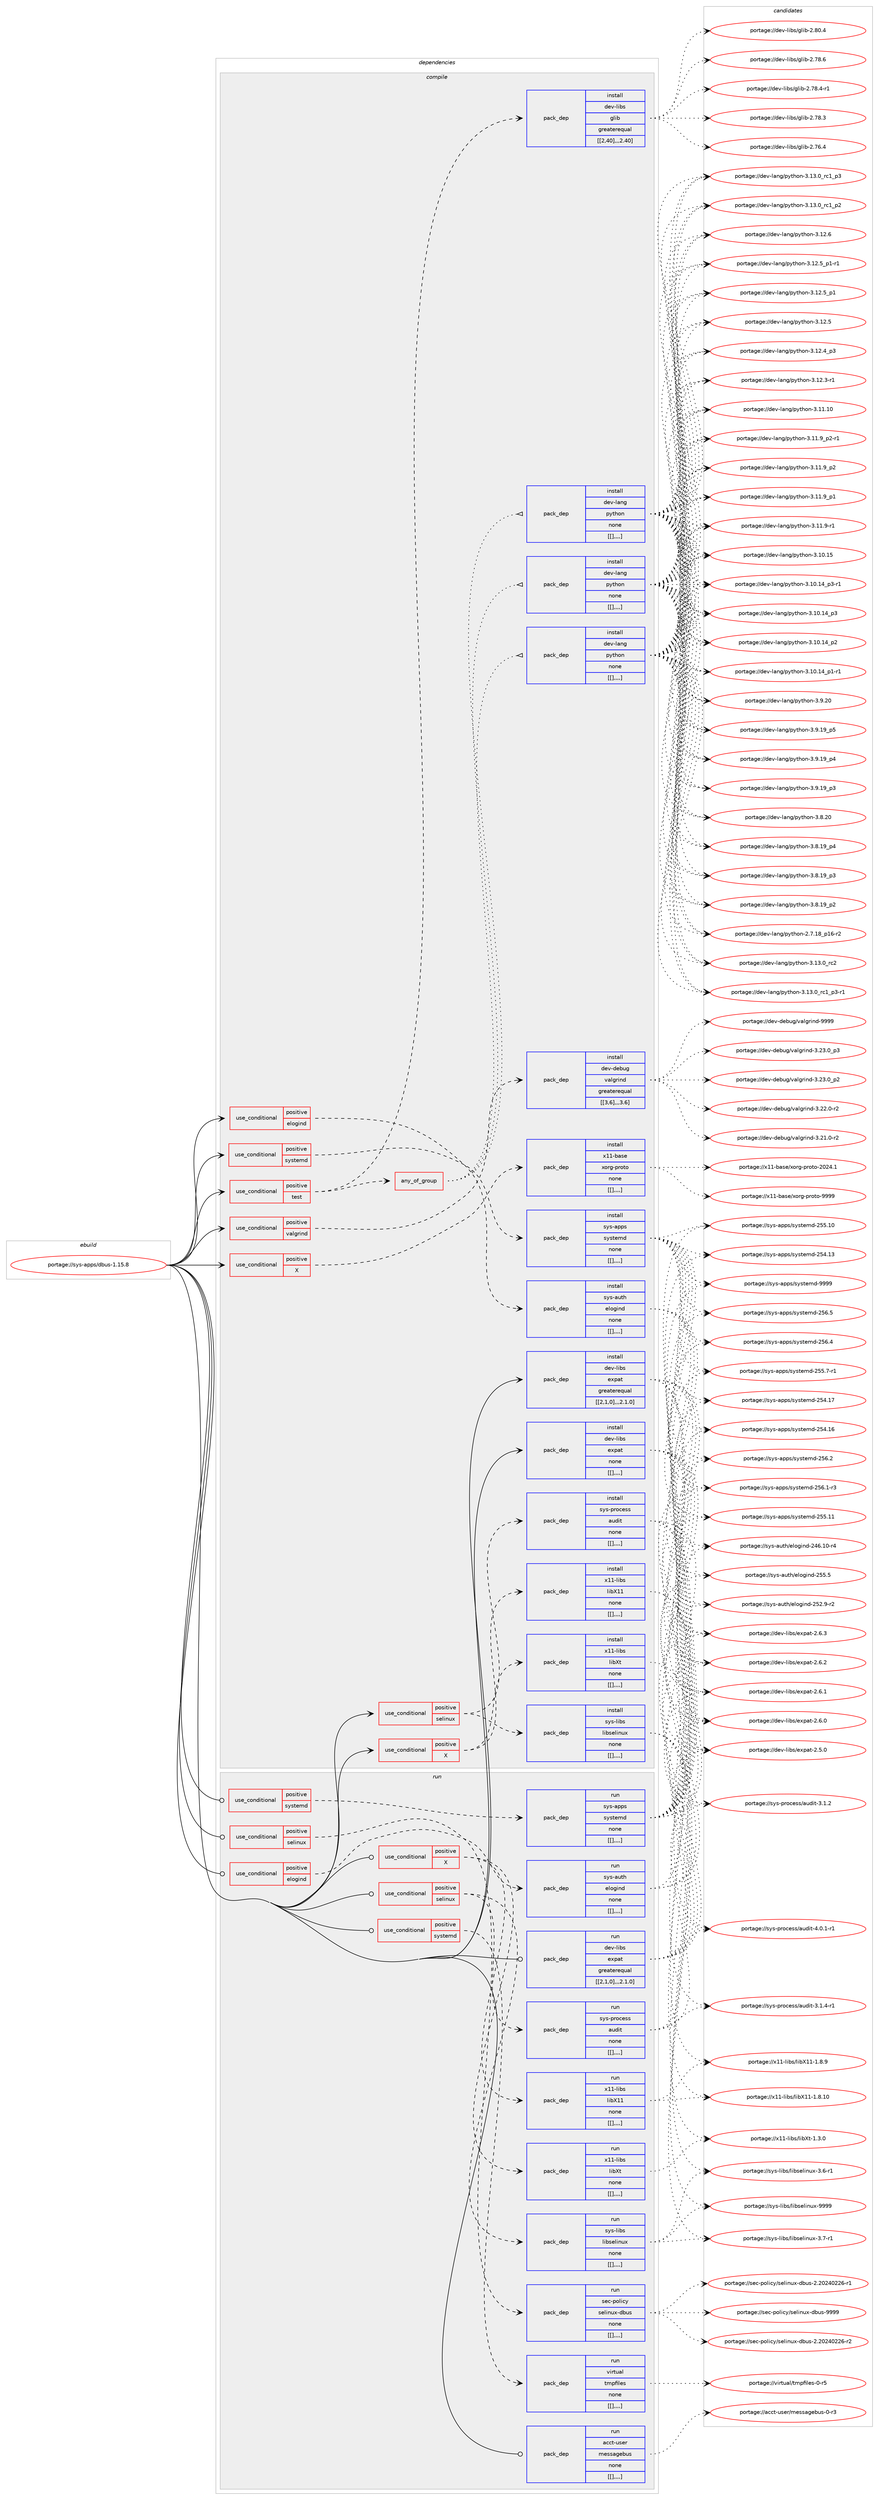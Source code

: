 digraph prolog {

# *************
# Graph options
# *************

newrank=true;
concentrate=true;
compound=true;
graph [rankdir=LR,fontname=Helvetica,fontsize=10,ranksep=1.5];#, ranksep=2.5, nodesep=0.2];
edge  [arrowhead=vee];
node  [fontname=Helvetica,fontsize=10];

# **********
# The ebuild
# **********

subgraph cluster_leftcol {
color=gray;
label=<<i>ebuild</i>>;
id [label="portage://sys-apps/dbus-1.15.8", color=red, width=4, href="../sys-apps/dbus-1.15.8.svg"];
}

# ****************
# The dependencies
# ****************

subgraph cluster_midcol {
color=gray;
label=<<i>dependencies</i>>;
subgraph cluster_compile {
fillcolor="#eeeeee";
style=filled;
label=<<i>compile</i>>;
subgraph cond114506 {
dependency434982 [label=<<TABLE BORDER="0" CELLBORDER="1" CELLSPACING="0" CELLPADDING="4"><TR><TD ROWSPAN="3" CELLPADDING="10">use_conditional</TD></TR><TR><TD>positive</TD></TR><TR><TD>X</TD></TR></TABLE>>, shape=none, color=red];
subgraph pack317429 {
dependency434983 [label=<<TABLE BORDER="0" CELLBORDER="1" CELLSPACING="0" CELLPADDING="4" WIDTH="220"><TR><TD ROWSPAN="6" CELLPADDING="30">pack_dep</TD></TR><TR><TD WIDTH="110">install</TD></TR><TR><TD>x11-base</TD></TR><TR><TD>xorg-proto</TD></TR><TR><TD>none</TD></TR><TR><TD>[[],,,,]</TD></TR></TABLE>>, shape=none, color=blue];
}
dependency434982:e -> dependency434983:w [weight=20,style="dashed",arrowhead="vee"];
}
id:e -> dependency434982:w [weight=20,style="solid",arrowhead="vee"];
subgraph cond114507 {
dependency434984 [label=<<TABLE BORDER="0" CELLBORDER="1" CELLSPACING="0" CELLPADDING="4"><TR><TD ROWSPAN="3" CELLPADDING="10">use_conditional</TD></TR><TR><TD>positive</TD></TR><TR><TD>X</TD></TR></TABLE>>, shape=none, color=red];
subgraph pack317430 {
dependency434985 [label=<<TABLE BORDER="0" CELLBORDER="1" CELLSPACING="0" CELLPADDING="4" WIDTH="220"><TR><TD ROWSPAN="6" CELLPADDING="30">pack_dep</TD></TR><TR><TD WIDTH="110">install</TD></TR><TR><TD>x11-libs</TD></TR><TR><TD>libX11</TD></TR><TR><TD>none</TD></TR><TR><TD>[[],,,,]</TD></TR></TABLE>>, shape=none, color=blue];
}
dependency434984:e -> dependency434985:w [weight=20,style="dashed",arrowhead="vee"];
subgraph pack317431 {
dependency434986 [label=<<TABLE BORDER="0" CELLBORDER="1" CELLSPACING="0" CELLPADDING="4" WIDTH="220"><TR><TD ROWSPAN="6" CELLPADDING="30">pack_dep</TD></TR><TR><TD WIDTH="110">install</TD></TR><TR><TD>x11-libs</TD></TR><TR><TD>libXt</TD></TR><TR><TD>none</TD></TR><TR><TD>[[],,,,]</TD></TR></TABLE>>, shape=none, color=blue];
}
dependency434984:e -> dependency434986:w [weight=20,style="dashed",arrowhead="vee"];
}
id:e -> dependency434984:w [weight=20,style="solid",arrowhead="vee"];
subgraph cond114508 {
dependency434987 [label=<<TABLE BORDER="0" CELLBORDER="1" CELLSPACING="0" CELLPADDING="4"><TR><TD ROWSPAN="3" CELLPADDING="10">use_conditional</TD></TR><TR><TD>positive</TD></TR><TR><TD>elogind</TD></TR></TABLE>>, shape=none, color=red];
subgraph pack317432 {
dependency434988 [label=<<TABLE BORDER="0" CELLBORDER="1" CELLSPACING="0" CELLPADDING="4" WIDTH="220"><TR><TD ROWSPAN="6" CELLPADDING="30">pack_dep</TD></TR><TR><TD WIDTH="110">install</TD></TR><TR><TD>sys-auth</TD></TR><TR><TD>elogind</TD></TR><TR><TD>none</TD></TR><TR><TD>[[],,,,]</TD></TR></TABLE>>, shape=none, color=blue];
}
dependency434987:e -> dependency434988:w [weight=20,style="dashed",arrowhead="vee"];
}
id:e -> dependency434987:w [weight=20,style="solid",arrowhead="vee"];
subgraph cond114509 {
dependency434989 [label=<<TABLE BORDER="0" CELLBORDER="1" CELLSPACING="0" CELLPADDING="4"><TR><TD ROWSPAN="3" CELLPADDING="10">use_conditional</TD></TR><TR><TD>positive</TD></TR><TR><TD>selinux</TD></TR></TABLE>>, shape=none, color=red];
subgraph pack317433 {
dependency434990 [label=<<TABLE BORDER="0" CELLBORDER="1" CELLSPACING="0" CELLPADDING="4" WIDTH="220"><TR><TD ROWSPAN="6" CELLPADDING="30">pack_dep</TD></TR><TR><TD WIDTH="110">install</TD></TR><TR><TD>sys-process</TD></TR><TR><TD>audit</TD></TR><TR><TD>none</TD></TR><TR><TD>[[],,,,]</TD></TR></TABLE>>, shape=none, color=blue];
}
dependency434989:e -> dependency434990:w [weight=20,style="dashed",arrowhead="vee"];
subgraph pack317434 {
dependency434991 [label=<<TABLE BORDER="0" CELLBORDER="1" CELLSPACING="0" CELLPADDING="4" WIDTH="220"><TR><TD ROWSPAN="6" CELLPADDING="30">pack_dep</TD></TR><TR><TD WIDTH="110">install</TD></TR><TR><TD>sys-libs</TD></TR><TR><TD>libselinux</TD></TR><TR><TD>none</TD></TR><TR><TD>[[],,,,]</TD></TR></TABLE>>, shape=none, color=blue];
}
dependency434989:e -> dependency434991:w [weight=20,style="dashed",arrowhead="vee"];
}
id:e -> dependency434989:w [weight=20,style="solid",arrowhead="vee"];
subgraph cond114510 {
dependency434992 [label=<<TABLE BORDER="0" CELLBORDER="1" CELLSPACING="0" CELLPADDING="4"><TR><TD ROWSPAN="3" CELLPADDING="10">use_conditional</TD></TR><TR><TD>positive</TD></TR><TR><TD>systemd</TD></TR></TABLE>>, shape=none, color=red];
subgraph pack317435 {
dependency434993 [label=<<TABLE BORDER="0" CELLBORDER="1" CELLSPACING="0" CELLPADDING="4" WIDTH="220"><TR><TD ROWSPAN="6" CELLPADDING="30">pack_dep</TD></TR><TR><TD WIDTH="110">install</TD></TR><TR><TD>sys-apps</TD></TR><TR><TD>systemd</TD></TR><TR><TD>none</TD></TR><TR><TD>[[],,,,]</TD></TR></TABLE>>, shape=none, color=blue];
}
dependency434992:e -> dependency434993:w [weight=20,style="dashed",arrowhead="vee"];
}
id:e -> dependency434992:w [weight=20,style="solid",arrowhead="vee"];
subgraph cond114511 {
dependency434994 [label=<<TABLE BORDER="0" CELLBORDER="1" CELLSPACING="0" CELLPADDING="4"><TR><TD ROWSPAN="3" CELLPADDING="10">use_conditional</TD></TR><TR><TD>positive</TD></TR><TR><TD>test</TD></TR></TABLE>>, shape=none, color=red];
subgraph any2848 {
dependency434995 [label=<<TABLE BORDER="0" CELLBORDER="1" CELLSPACING="0" CELLPADDING="4"><TR><TD CELLPADDING="10">any_of_group</TD></TR></TABLE>>, shape=none, color=red];subgraph pack317436 {
dependency434996 [label=<<TABLE BORDER="0" CELLBORDER="1" CELLSPACING="0" CELLPADDING="4" WIDTH="220"><TR><TD ROWSPAN="6" CELLPADDING="30">pack_dep</TD></TR><TR><TD WIDTH="110">install</TD></TR><TR><TD>dev-lang</TD></TR><TR><TD>python</TD></TR><TR><TD>none</TD></TR><TR><TD>[[],,,,]</TD></TR></TABLE>>, shape=none, color=blue];
}
dependency434995:e -> dependency434996:w [weight=20,style="dotted",arrowhead="oinv"];
subgraph pack317437 {
dependency434997 [label=<<TABLE BORDER="0" CELLBORDER="1" CELLSPACING="0" CELLPADDING="4" WIDTH="220"><TR><TD ROWSPAN="6" CELLPADDING="30">pack_dep</TD></TR><TR><TD WIDTH="110">install</TD></TR><TR><TD>dev-lang</TD></TR><TR><TD>python</TD></TR><TR><TD>none</TD></TR><TR><TD>[[],,,,]</TD></TR></TABLE>>, shape=none, color=blue];
}
dependency434995:e -> dependency434997:w [weight=20,style="dotted",arrowhead="oinv"];
subgraph pack317438 {
dependency434998 [label=<<TABLE BORDER="0" CELLBORDER="1" CELLSPACING="0" CELLPADDING="4" WIDTH="220"><TR><TD ROWSPAN="6" CELLPADDING="30">pack_dep</TD></TR><TR><TD WIDTH="110">install</TD></TR><TR><TD>dev-lang</TD></TR><TR><TD>python</TD></TR><TR><TD>none</TD></TR><TR><TD>[[],,,,]</TD></TR></TABLE>>, shape=none, color=blue];
}
dependency434995:e -> dependency434998:w [weight=20,style="dotted",arrowhead="oinv"];
}
dependency434994:e -> dependency434995:w [weight=20,style="dashed",arrowhead="vee"];
subgraph pack317439 {
dependency434999 [label=<<TABLE BORDER="0" CELLBORDER="1" CELLSPACING="0" CELLPADDING="4" WIDTH="220"><TR><TD ROWSPAN="6" CELLPADDING="30">pack_dep</TD></TR><TR><TD WIDTH="110">install</TD></TR><TR><TD>dev-libs</TD></TR><TR><TD>glib</TD></TR><TR><TD>greaterequal</TD></TR><TR><TD>[[2,40],,,2.40]</TD></TR></TABLE>>, shape=none, color=blue];
}
dependency434994:e -> dependency434999:w [weight=20,style="dashed",arrowhead="vee"];
}
id:e -> dependency434994:w [weight=20,style="solid",arrowhead="vee"];
subgraph cond114512 {
dependency435000 [label=<<TABLE BORDER="0" CELLBORDER="1" CELLSPACING="0" CELLPADDING="4"><TR><TD ROWSPAN="3" CELLPADDING="10">use_conditional</TD></TR><TR><TD>positive</TD></TR><TR><TD>valgrind</TD></TR></TABLE>>, shape=none, color=red];
subgraph pack317440 {
dependency435001 [label=<<TABLE BORDER="0" CELLBORDER="1" CELLSPACING="0" CELLPADDING="4" WIDTH="220"><TR><TD ROWSPAN="6" CELLPADDING="30">pack_dep</TD></TR><TR><TD WIDTH="110">install</TD></TR><TR><TD>dev-debug</TD></TR><TR><TD>valgrind</TD></TR><TR><TD>greaterequal</TD></TR><TR><TD>[[3,6],,,3.6]</TD></TR></TABLE>>, shape=none, color=blue];
}
dependency435000:e -> dependency435001:w [weight=20,style="dashed",arrowhead="vee"];
}
id:e -> dependency435000:w [weight=20,style="solid",arrowhead="vee"];
subgraph pack317441 {
dependency435002 [label=<<TABLE BORDER="0" CELLBORDER="1" CELLSPACING="0" CELLPADDING="4" WIDTH="220"><TR><TD ROWSPAN="6" CELLPADDING="30">pack_dep</TD></TR><TR><TD WIDTH="110">install</TD></TR><TR><TD>dev-libs</TD></TR><TR><TD>expat</TD></TR><TR><TD>greaterequal</TD></TR><TR><TD>[[2,1,0],,,2.1.0]</TD></TR></TABLE>>, shape=none, color=blue];
}
id:e -> dependency435002:w [weight=20,style="solid",arrowhead="vee"];
subgraph pack317442 {
dependency435003 [label=<<TABLE BORDER="0" CELLBORDER="1" CELLSPACING="0" CELLPADDING="4" WIDTH="220"><TR><TD ROWSPAN="6" CELLPADDING="30">pack_dep</TD></TR><TR><TD WIDTH="110">install</TD></TR><TR><TD>dev-libs</TD></TR><TR><TD>expat</TD></TR><TR><TD>none</TD></TR><TR><TD>[[],,,,]</TD></TR></TABLE>>, shape=none, color=blue];
}
id:e -> dependency435003:w [weight=20,style="solid",arrowhead="vee"];
}
subgraph cluster_compileandrun {
fillcolor="#eeeeee";
style=filled;
label=<<i>compile and run</i>>;
}
subgraph cluster_run {
fillcolor="#eeeeee";
style=filled;
label=<<i>run</i>>;
subgraph cond114513 {
dependency435004 [label=<<TABLE BORDER="0" CELLBORDER="1" CELLSPACING="0" CELLPADDING="4"><TR><TD ROWSPAN="3" CELLPADDING="10">use_conditional</TD></TR><TR><TD>positive</TD></TR><TR><TD>X</TD></TR></TABLE>>, shape=none, color=red];
subgraph pack317443 {
dependency435005 [label=<<TABLE BORDER="0" CELLBORDER="1" CELLSPACING="0" CELLPADDING="4" WIDTH="220"><TR><TD ROWSPAN="6" CELLPADDING="30">pack_dep</TD></TR><TR><TD WIDTH="110">run</TD></TR><TR><TD>x11-libs</TD></TR><TR><TD>libX11</TD></TR><TR><TD>none</TD></TR><TR><TD>[[],,,,]</TD></TR></TABLE>>, shape=none, color=blue];
}
dependency435004:e -> dependency435005:w [weight=20,style="dashed",arrowhead="vee"];
subgraph pack317444 {
dependency435006 [label=<<TABLE BORDER="0" CELLBORDER="1" CELLSPACING="0" CELLPADDING="4" WIDTH="220"><TR><TD ROWSPAN="6" CELLPADDING="30">pack_dep</TD></TR><TR><TD WIDTH="110">run</TD></TR><TR><TD>x11-libs</TD></TR><TR><TD>libXt</TD></TR><TR><TD>none</TD></TR><TR><TD>[[],,,,]</TD></TR></TABLE>>, shape=none, color=blue];
}
dependency435004:e -> dependency435006:w [weight=20,style="dashed",arrowhead="vee"];
}
id:e -> dependency435004:w [weight=20,style="solid",arrowhead="odot"];
subgraph cond114514 {
dependency435007 [label=<<TABLE BORDER="0" CELLBORDER="1" CELLSPACING="0" CELLPADDING="4"><TR><TD ROWSPAN="3" CELLPADDING="10">use_conditional</TD></TR><TR><TD>positive</TD></TR><TR><TD>elogind</TD></TR></TABLE>>, shape=none, color=red];
subgraph pack317445 {
dependency435008 [label=<<TABLE BORDER="0" CELLBORDER="1" CELLSPACING="0" CELLPADDING="4" WIDTH="220"><TR><TD ROWSPAN="6" CELLPADDING="30">pack_dep</TD></TR><TR><TD WIDTH="110">run</TD></TR><TR><TD>sys-auth</TD></TR><TR><TD>elogind</TD></TR><TR><TD>none</TD></TR><TR><TD>[[],,,,]</TD></TR></TABLE>>, shape=none, color=blue];
}
dependency435007:e -> dependency435008:w [weight=20,style="dashed",arrowhead="vee"];
}
id:e -> dependency435007:w [weight=20,style="solid",arrowhead="odot"];
subgraph cond114515 {
dependency435009 [label=<<TABLE BORDER="0" CELLBORDER="1" CELLSPACING="0" CELLPADDING="4"><TR><TD ROWSPAN="3" CELLPADDING="10">use_conditional</TD></TR><TR><TD>positive</TD></TR><TR><TD>selinux</TD></TR></TABLE>>, shape=none, color=red];
subgraph pack317446 {
dependency435010 [label=<<TABLE BORDER="0" CELLBORDER="1" CELLSPACING="0" CELLPADDING="4" WIDTH="220"><TR><TD ROWSPAN="6" CELLPADDING="30">pack_dep</TD></TR><TR><TD WIDTH="110">run</TD></TR><TR><TD>sec-policy</TD></TR><TR><TD>selinux-dbus</TD></TR><TR><TD>none</TD></TR><TR><TD>[[],,,,]</TD></TR></TABLE>>, shape=none, color=blue];
}
dependency435009:e -> dependency435010:w [weight=20,style="dashed",arrowhead="vee"];
}
id:e -> dependency435009:w [weight=20,style="solid",arrowhead="odot"];
subgraph cond114516 {
dependency435011 [label=<<TABLE BORDER="0" CELLBORDER="1" CELLSPACING="0" CELLPADDING="4"><TR><TD ROWSPAN="3" CELLPADDING="10">use_conditional</TD></TR><TR><TD>positive</TD></TR><TR><TD>selinux</TD></TR></TABLE>>, shape=none, color=red];
subgraph pack317447 {
dependency435012 [label=<<TABLE BORDER="0" CELLBORDER="1" CELLSPACING="0" CELLPADDING="4" WIDTH="220"><TR><TD ROWSPAN="6" CELLPADDING="30">pack_dep</TD></TR><TR><TD WIDTH="110">run</TD></TR><TR><TD>sys-process</TD></TR><TR><TD>audit</TD></TR><TR><TD>none</TD></TR><TR><TD>[[],,,,]</TD></TR></TABLE>>, shape=none, color=blue];
}
dependency435011:e -> dependency435012:w [weight=20,style="dashed",arrowhead="vee"];
subgraph pack317448 {
dependency435013 [label=<<TABLE BORDER="0" CELLBORDER="1" CELLSPACING="0" CELLPADDING="4" WIDTH="220"><TR><TD ROWSPAN="6" CELLPADDING="30">pack_dep</TD></TR><TR><TD WIDTH="110">run</TD></TR><TR><TD>sys-libs</TD></TR><TR><TD>libselinux</TD></TR><TR><TD>none</TD></TR><TR><TD>[[],,,,]</TD></TR></TABLE>>, shape=none, color=blue];
}
dependency435011:e -> dependency435013:w [weight=20,style="dashed",arrowhead="vee"];
}
id:e -> dependency435011:w [weight=20,style="solid",arrowhead="odot"];
subgraph cond114517 {
dependency435014 [label=<<TABLE BORDER="0" CELLBORDER="1" CELLSPACING="0" CELLPADDING="4"><TR><TD ROWSPAN="3" CELLPADDING="10">use_conditional</TD></TR><TR><TD>positive</TD></TR><TR><TD>systemd</TD></TR></TABLE>>, shape=none, color=red];
subgraph pack317449 {
dependency435015 [label=<<TABLE BORDER="0" CELLBORDER="1" CELLSPACING="0" CELLPADDING="4" WIDTH="220"><TR><TD ROWSPAN="6" CELLPADDING="30">pack_dep</TD></TR><TR><TD WIDTH="110">run</TD></TR><TR><TD>sys-apps</TD></TR><TR><TD>systemd</TD></TR><TR><TD>none</TD></TR><TR><TD>[[],,,,]</TD></TR></TABLE>>, shape=none, color=blue];
}
dependency435014:e -> dependency435015:w [weight=20,style="dashed",arrowhead="vee"];
}
id:e -> dependency435014:w [weight=20,style="solid",arrowhead="odot"];
subgraph cond114518 {
dependency435016 [label=<<TABLE BORDER="0" CELLBORDER="1" CELLSPACING="0" CELLPADDING="4"><TR><TD ROWSPAN="3" CELLPADDING="10">use_conditional</TD></TR><TR><TD>positive</TD></TR><TR><TD>systemd</TD></TR></TABLE>>, shape=none, color=red];
subgraph pack317450 {
dependency435017 [label=<<TABLE BORDER="0" CELLBORDER="1" CELLSPACING="0" CELLPADDING="4" WIDTH="220"><TR><TD ROWSPAN="6" CELLPADDING="30">pack_dep</TD></TR><TR><TD WIDTH="110">run</TD></TR><TR><TD>virtual</TD></TR><TR><TD>tmpfiles</TD></TR><TR><TD>none</TD></TR><TR><TD>[[],,,,]</TD></TR></TABLE>>, shape=none, color=blue];
}
dependency435016:e -> dependency435017:w [weight=20,style="dashed",arrowhead="vee"];
}
id:e -> dependency435016:w [weight=20,style="solid",arrowhead="odot"];
subgraph pack317451 {
dependency435018 [label=<<TABLE BORDER="0" CELLBORDER="1" CELLSPACING="0" CELLPADDING="4" WIDTH="220"><TR><TD ROWSPAN="6" CELLPADDING="30">pack_dep</TD></TR><TR><TD WIDTH="110">run</TD></TR><TR><TD>acct-user</TD></TR><TR><TD>messagebus</TD></TR><TR><TD>none</TD></TR><TR><TD>[[],,,,]</TD></TR></TABLE>>, shape=none, color=blue];
}
id:e -> dependency435018:w [weight=20,style="solid",arrowhead="odot"];
subgraph pack317452 {
dependency435019 [label=<<TABLE BORDER="0" CELLBORDER="1" CELLSPACING="0" CELLPADDING="4" WIDTH="220"><TR><TD ROWSPAN="6" CELLPADDING="30">pack_dep</TD></TR><TR><TD WIDTH="110">run</TD></TR><TR><TD>dev-libs</TD></TR><TR><TD>expat</TD></TR><TR><TD>greaterequal</TD></TR><TR><TD>[[2,1,0],,,2.1.0]</TD></TR></TABLE>>, shape=none, color=blue];
}
id:e -> dependency435019:w [weight=20,style="solid",arrowhead="odot"];
}
}

# **************
# The candidates
# **************

subgraph cluster_choices {
rank=same;
color=gray;
label=<<i>candidates</i>>;

subgraph choice317429 {
color=black;
nodesep=1;
choice120494945989711510147120111114103451121141111161114557575757 [label="portage://x11-base/xorg-proto-9999", color=red, width=4,href="../x11-base/xorg-proto-9999.svg"];
choice1204949459897115101471201111141034511211411111611145504850524649 [label="portage://x11-base/xorg-proto-2024.1", color=red, width=4,href="../x11-base/xorg-proto-2024.1.svg"];
dependency434983:e -> choice120494945989711510147120111114103451121141111161114557575757:w [style=dotted,weight="100"];
dependency434983:e -> choice1204949459897115101471201111141034511211411111611145504850524649:w [style=dotted,weight="100"];
}
subgraph choice317430 {
color=black;
nodesep=1;
choice12049494510810598115471081059888494945494656464948 [label="portage://x11-libs/libX11-1.8.10", color=red, width=4,href="../x11-libs/libX11-1.8.10.svg"];
choice120494945108105981154710810598884949454946564657 [label="portage://x11-libs/libX11-1.8.9", color=red, width=4,href="../x11-libs/libX11-1.8.9.svg"];
dependency434985:e -> choice12049494510810598115471081059888494945494656464948:w [style=dotted,weight="100"];
dependency434985:e -> choice120494945108105981154710810598884949454946564657:w [style=dotted,weight="100"];
}
subgraph choice317431 {
color=black;
nodesep=1;
choice12049494510810598115471081059888116454946514648 [label="portage://x11-libs/libXt-1.3.0", color=red, width=4,href="../x11-libs/libXt-1.3.0.svg"];
dependency434986:e -> choice12049494510810598115471081059888116454946514648:w [style=dotted,weight="100"];
}
subgraph choice317432 {
color=black;
nodesep=1;
choice115121115459711711610447101108111103105110100455053534653 [label="portage://sys-auth/elogind-255.5", color=red, width=4,href="../sys-auth/elogind-255.5.svg"];
choice1151211154597117116104471011081111031051101004550535046574511450 [label="portage://sys-auth/elogind-252.9-r2", color=red, width=4,href="../sys-auth/elogind-252.9-r2.svg"];
choice115121115459711711610447101108111103105110100455052544649484511452 [label="portage://sys-auth/elogind-246.10-r4", color=red, width=4,href="../sys-auth/elogind-246.10-r4.svg"];
dependency434988:e -> choice115121115459711711610447101108111103105110100455053534653:w [style=dotted,weight="100"];
dependency434988:e -> choice1151211154597117116104471011081111031051101004550535046574511450:w [style=dotted,weight="100"];
dependency434988:e -> choice115121115459711711610447101108111103105110100455052544649484511452:w [style=dotted,weight="100"];
}
subgraph choice317433 {
color=black;
nodesep=1;
choice115121115451121141119910111511547971171001051164552464846494511449 [label="portage://sys-process/audit-4.0.1-r1", color=red, width=4,href="../sys-process/audit-4.0.1-r1.svg"];
choice115121115451121141119910111511547971171001051164551464946524511449 [label="portage://sys-process/audit-3.1.4-r1", color=red, width=4,href="../sys-process/audit-3.1.4-r1.svg"];
choice11512111545112114111991011151154797117100105116455146494650 [label="portage://sys-process/audit-3.1.2", color=red, width=4,href="../sys-process/audit-3.1.2.svg"];
dependency434990:e -> choice115121115451121141119910111511547971171001051164552464846494511449:w [style=dotted,weight="100"];
dependency434990:e -> choice115121115451121141119910111511547971171001051164551464946524511449:w [style=dotted,weight="100"];
dependency434990:e -> choice11512111545112114111991011151154797117100105116455146494650:w [style=dotted,weight="100"];
}
subgraph choice317434 {
color=black;
nodesep=1;
choice115121115451081059811547108105981151011081051101171204557575757 [label="portage://sys-libs/libselinux-9999", color=red, width=4,href="../sys-libs/libselinux-9999.svg"];
choice11512111545108105981154710810598115101108105110117120455146554511449 [label="portage://sys-libs/libselinux-3.7-r1", color=red, width=4,href="../sys-libs/libselinux-3.7-r1.svg"];
choice11512111545108105981154710810598115101108105110117120455146544511449 [label="portage://sys-libs/libselinux-3.6-r1", color=red, width=4,href="../sys-libs/libselinux-3.6-r1.svg"];
dependency434991:e -> choice115121115451081059811547108105981151011081051101171204557575757:w [style=dotted,weight="100"];
dependency434991:e -> choice11512111545108105981154710810598115101108105110117120455146554511449:w [style=dotted,weight="100"];
dependency434991:e -> choice11512111545108105981154710810598115101108105110117120455146544511449:w [style=dotted,weight="100"];
}
subgraph choice317435 {
color=black;
nodesep=1;
choice1151211154597112112115471151211151161011091004557575757 [label="portage://sys-apps/systemd-9999", color=red, width=4,href="../sys-apps/systemd-9999.svg"];
choice115121115459711211211547115121115116101109100455053544653 [label="portage://sys-apps/systemd-256.5", color=red, width=4,href="../sys-apps/systemd-256.5.svg"];
choice115121115459711211211547115121115116101109100455053544652 [label="portage://sys-apps/systemd-256.4", color=red, width=4,href="../sys-apps/systemd-256.4.svg"];
choice115121115459711211211547115121115116101109100455053544650 [label="portage://sys-apps/systemd-256.2", color=red, width=4,href="../sys-apps/systemd-256.2.svg"];
choice1151211154597112112115471151211151161011091004550535446494511451 [label="portage://sys-apps/systemd-256.1-r3", color=red, width=4,href="../sys-apps/systemd-256.1-r3.svg"];
choice11512111545971121121154711512111511610110910045505353464949 [label="portage://sys-apps/systemd-255.11", color=red, width=4,href="../sys-apps/systemd-255.11.svg"];
choice11512111545971121121154711512111511610110910045505353464948 [label="portage://sys-apps/systemd-255.10", color=red, width=4,href="../sys-apps/systemd-255.10.svg"];
choice1151211154597112112115471151211151161011091004550535346554511449 [label="portage://sys-apps/systemd-255.7-r1", color=red, width=4,href="../sys-apps/systemd-255.7-r1.svg"];
choice11512111545971121121154711512111511610110910045505352464955 [label="portage://sys-apps/systemd-254.17", color=red, width=4,href="../sys-apps/systemd-254.17.svg"];
choice11512111545971121121154711512111511610110910045505352464954 [label="portage://sys-apps/systemd-254.16", color=red, width=4,href="../sys-apps/systemd-254.16.svg"];
choice11512111545971121121154711512111511610110910045505352464951 [label="portage://sys-apps/systemd-254.13", color=red, width=4,href="../sys-apps/systemd-254.13.svg"];
dependency434993:e -> choice1151211154597112112115471151211151161011091004557575757:w [style=dotted,weight="100"];
dependency434993:e -> choice115121115459711211211547115121115116101109100455053544653:w [style=dotted,weight="100"];
dependency434993:e -> choice115121115459711211211547115121115116101109100455053544652:w [style=dotted,weight="100"];
dependency434993:e -> choice115121115459711211211547115121115116101109100455053544650:w [style=dotted,weight="100"];
dependency434993:e -> choice1151211154597112112115471151211151161011091004550535446494511451:w [style=dotted,weight="100"];
dependency434993:e -> choice11512111545971121121154711512111511610110910045505353464949:w [style=dotted,weight="100"];
dependency434993:e -> choice11512111545971121121154711512111511610110910045505353464948:w [style=dotted,weight="100"];
dependency434993:e -> choice1151211154597112112115471151211151161011091004550535346554511449:w [style=dotted,weight="100"];
dependency434993:e -> choice11512111545971121121154711512111511610110910045505352464955:w [style=dotted,weight="100"];
dependency434993:e -> choice11512111545971121121154711512111511610110910045505352464954:w [style=dotted,weight="100"];
dependency434993:e -> choice11512111545971121121154711512111511610110910045505352464951:w [style=dotted,weight="100"];
}
subgraph choice317436 {
color=black;
nodesep=1;
choice10010111845108971101034711212111610411111045514649514648951149950 [label="portage://dev-lang/python-3.13.0_rc2", color=red, width=4,href="../dev-lang/python-3.13.0_rc2.svg"];
choice1001011184510897110103471121211161041111104551464951464895114994995112514511449 [label="portage://dev-lang/python-3.13.0_rc1_p3-r1", color=red, width=4,href="../dev-lang/python-3.13.0_rc1_p3-r1.svg"];
choice100101118451089711010347112121116104111110455146495146489511499499511251 [label="portage://dev-lang/python-3.13.0_rc1_p3", color=red, width=4,href="../dev-lang/python-3.13.0_rc1_p3.svg"];
choice100101118451089711010347112121116104111110455146495146489511499499511250 [label="portage://dev-lang/python-3.13.0_rc1_p2", color=red, width=4,href="../dev-lang/python-3.13.0_rc1_p2.svg"];
choice10010111845108971101034711212111610411111045514649504654 [label="portage://dev-lang/python-3.12.6", color=red, width=4,href="../dev-lang/python-3.12.6.svg"];
choice1001011184510897110103471121211161041111104551464950465395112494511449 [label="portage://dev-lang/python-3.12.5_p1-r1", color=red, width=4,href="../dev-lang/python-3.12.5_p1-r1.svg"];
choice100101118451089711010347112121116104111110455146495046539511249 [label="portage://dev-lang/python-3.12.5_p1", color=red, width=4,href="../dev-lang/python-3.12.5_p1.svg"];
choice10010111845108971101034711212111610411111045514649504653 [label="portage://dev-lang/python-3.12.5", color=red, width=4,href="../dev-lang/python-3.12.5.svg"];
choice100101118451089711010347112121116104111110455146495046529511251 [label="portage://dev-lang/python-3.12.4_p3", color=red, width=4,href="../dev-lang/python-3.12.4_p3.svg"];
choice100101118451089711010347112121116104111110455146495046514511449 [label="portage://dev-lang/python-3.12.3-r1", color=red, width=4,href="../dev-lang/python-3.12.3-r1.svg"];
choice1001011184510897110103471121211161041111104551464949464948 [label="portage://dev-lang/python-3.11.10", color=red, width=4,href="../dev-lang/python-3.11.10.svg"];
choice1001011184510897110103471121211161041111104551464949465795112504511449 [label="portage://dev-lang/python-3.11.9_p2-r1", color=red, width=4,href="../dev-lang/python-3.11.9_p2-r1.svg"];
choice100101118451089711010347112121116104111110455146494946579511250 [label="portage://dev-lang/python-3.11.9_p2", color=red, width=4,href="../dev-lang/python-3.11.9_p2.svg"];
choice100101118451089711010347112121116104111110455146494946579511249 [label="portage://dev-lang/python-3.11.9_p1", color=red, width=4,href="../dev-lang/python-3.11.9_p1.svg"];
choice100101118451089711010347112121116104111110455146494946574511449 [label="portage://dev-lang/python-3.11.9-r1", color=red, width=4,href="../dev-lang/python-3.11.9-r1.svg"];
choice1001011184510897110103471121211161041111104551464948464953 [label="portage://dev-lang/python-3.10.15", color=red, width=4,href="../dev-lang/python-3.10.15.svg"];
choice100101118451089711010347112121116104111110455146494846495295112514511449 [label="portage://dev-lang/python-3.10.14_p3-r1", color=red, width=4,href="../dev-lang/python-3.10.14_p3-r1.svg"];
choice10010111845108971101034711212111610411111045514649484649529511251 [label="portage://dev-lang/python-3.10.14_p3", color=red, width=4,href="../dev-lang/python-3.10.14_p3.svg"];
choice10010111845108971101034711212111610411111045514649484649529511250 [label="portage://dev-lang/python-3.10.14_p2", color=red, width=4,href="../dev-lang/python-3.10.14_p2.svg"];
choice100101118451089711010347112121116104111110455146494846495295112494511449 [label="portage://dev-lang/python-3.10.14_p1-r1", color=red, width=4,href="../dev-lang/python-3.10.14_p1-r1.svg"];
choice10010111845108971101034711212111610411111045514657465048 [label="portage://dev-lang/python-3.9.20", color=red, width=4,href="../dev-lang/python-3.9.20.svg"];
choice100101118451089711010347112121116104111110455146574649579511253 [label="portage://dev-lang/python-3.9.19_p5", color=red, width=4,href="../dev-lang/python-3.9.19_p5.svg"];
choice100101118451089711010347112121116104111110455146574649579511252 [label="portage://dev-lang/python-3.9.19_p4", color=red, width=4,href="../dev-lang/python-3.9.19_p4.svg"];
choice100101118451089711010347112121116104111110455146574649579511251 [label="portage://dev-lang/python-3.9.19_p3", color=red, width=4,href="../dev-lang/python-3.9.19_p3.svg"];
choice10010111845108971101034711212111610411111045514656465048 [label="portage://dev-lang/python-3.8.20", color=red, width=4,href="../dev-lang/python-3.8.20.svg"];
choice100101118451089711010347112121116104111110455146564649579511252 [label="portage://dev-lang/python-3.8.19_p4", color=red, width=4,href="../dev-lang/python-3.8.19_p4.svg"];
choice100101118451089711010347112121116104111110455146564649579511251 [label="portage://dev-lang/python-3.8.19_p3", color=red, width=4,href="../dev-lang/python-3.8.19_p3.svg"];
choice100101118451089711010347112121116104111110455146564649579511250 [label="portage://dev-lang/python-3.8.19_p2", color=red, width=4,href="../dev-lang/python-3.8.19_p2.svg"];
choice100101118451089711010347112121116104111110455046554649569511249544511450 [label="portage://dev-lang/python-2.7.18_p16-r2", color=red, width=4,href="../dev-lang/python-2.7.18_p16-r2.svg"];
dependency434996:e -> choice10010111845108971101034711212111610411111045514649514648951149950:w [style=dotted,weight="100"];
dependency434996:e -> choice1001011184510897110103471121211161041111104551464951464895114994995112514511449:w [style=dotted,weight="100"];
dependency434996:e -> choice100101118451089711010347112121116104111110455146495146489511499499511251:w [style=dotted,weight="100"];
dependency434996:e -> choice100101118451089711010347112121116104111110455146495146489511499499511250:w [style=dotted,weight="100"];
dependency434996:e -> choice10010111845108971101034711212111610411111045514649504654:w [style=dotted,weight="100"];
dependency434996:e -> choice1001011184510897110103471121211161041111104551464950465395112494511449:w [style=dotted,weight="100"];
dependency434996:e -> choice100101118451089711010347112121116104111110455146495046539511249:w [style=dotted,weight="100"];
dependency434996:e -> choice10010111845108971101034711212111610411111045514649504653:w [style=dotted,weight="100"];
dependency434996:e -> choice100101118451089711010347112121116104111110455146495046529511251:w [style=dotted,weight="100"];
dependency434996:e -> choice100101118451089711010347112121116104111110455146495046514511449:w [style=dotted,weight="100"];
dependency434996:e -> choice1001011184510897110103471121211161041111104551464949464948:w [style=dotted,weight="100"];
dependency434996:e -> choice1001011184510897110103471121211161041111104551464949465795112504511449:w [style=dotted,weight="100"];
dependency434996:e -> choice100101118451089711010347112121116104111110455146494946579511250:w [style=dotted,weight="100"];
dependency434996:e -> choice100101118451089711010347112121116104111110455146494946579511249:w [style=dotted,weight="100"];
dependency434996:e -> choice100101118451089711010347112121116104111110455146494946574511449:w [style=dotted,weight="100"];
dependency434996:e -> choice1001011184510897110103471121211161041111104551464948464953:w [style=dotted,weight="100"];
dependency434996:e -> choice100101118451089711010347112121116104111110455146494846495295112514511449:w [style=dotted,weight="100"];
dependency434996:e -> choice10010111845108971101034711212111610411111045514649484649529511251:w [style=dotted,weight="100"];
dependency434996:e -> choice10010111845108971101034711212111610411111045514649484649529511250:w [style=dotted,weight="100"];
dependency434996:e -> choice100101118451089711010347112121116104111110455146494846495295112494511449:w [style=dotted,weight="100"];
dependency434996:e -> choice10010111845108971101034711212111610411111045514657465048:w [style=dotted,weight="100"];
dependency434996:e -> choice100101118451089711010347112121116104111110455146574649579511253:w [style=dotted,weight="100"];
dependency434996:e -> choice100101118451089711010347112121116104111110455146574649579511252:w [style=dotted,weight="100"];
dependency434996:e -> choice100101118451089711010347112121116104111110455146574649579511251:w [style=dotted,weight="100"];
dependency434996:e -> choice10010111845108971101034711212111610411111045514656465048:w [style=dotted,weight="100"];
dependency434996:e -> choice100101118451089711010347112121116104111110455146564649579511252:w [style=dotted,weight="100"];
dependency434996:e -> choice100101118451089711010347112121116104111110455146564649579511251:w [style=dotted,weight="100"];
dependency434996:e -> choice100101118451089711010347112121116104111110455146564649579511250:w [style=dotted,weight="100"];
dependency434996:e -> choice100101118451089711010347112121116104111110455046554649569511249544511450:w [style=dotted,weight="100"];
}
subgraph choice317437 {
color=black;
nodesep=1;
choice10010111845108971101034711212111610411111045514649514648951149950 [label="portage://dev-lang/python-3.13.0_rc2", color=red, width=4,href="../dev-lang/python-3.13.0_rc2.svg"];
choice1001011184510897110103471121211161041111104551464951464895114994995112514511449 [label="portage://dev-lang/python-3.13.0_rc1_p3-r1", color=red, width=4,href="../dev-lang/python-3.13.0_rc1_p3-r1.svg"];
choice100101118451089711010347112121116104111110455146495146489511499499511251 [label="portage://dev-lang/python-3.13.0_rc1_p3", color=red, width=4,href="../dev-lang/python-3.13.0_rc1_p3.svg"];
choice100101118451089711010347112121116104111110455146495146489511499499511250 [label="portage://dev-lang/python-3.13.0_rc1_p2", color=red, width=4,href="../dev-lang/python-3.13.0_rc1_p2.svg"];
choice10010111845108971101034711212111610411111045514649504654 [label="portage://dev-lang/python-3.12.6", color=red, width=4,href="../dev-lang/python-3.12.6.svg"];
choice1001011184510897110103471121211161041111104551464950465395112494511449 [label="portage://dev-lang/python-3.12.5_p1-r1", color=red, width=4,href="../dev-lang/python-3.12.5_p1-r1.svg"];
choice100101118451089711010347112121116104111110455146495046539511249 [label="portage://dev-lang/python-3.12.5_p1", color=red, width=4,href="../dev-lang/python-3.12.5_p1.svg"];
choice10010111845108971101034711212111610411111045514649504653 [label="portage://dev-lang/python-3.12.5", color=red, width=4,href="../dev-lang/python-3.12.5.svg"];
choice100101118451089711010347112121116104111110455146495046529511251 [label="portage://dev-lang/python-3.12.4_p3", color=red, width=4,href="../dev-lang/python-3.12.4_p3.svg"];
choice100101118451089711010347112121116104111110455146495046514511449 [label="portage://dev-lang/python-3.12.3-r1", color=red, width=4,href="../dev-lang/python-3.12.3-r1.svg"];
choice1001011184510897110103471121211161041111104551464949464948 [label="portage://dev-lang/python-3.11.10", color=red, width=4,href="../dev-lang/python-3.11.10.svg"];
choice1001011184510897110103471121211161041111104551464949465795112504511449 [label="portage://dev-lang/python-3.11.9_p2-r1", color=red, width=4,href="../dev-lang/python-3.11.9_p2-r1.svg"];
choice100101118451089711010347112121116104111110455146494946579511250 [label="portage://dev-lang/python-3.11.9_p2", color=red, width=4,href="../dev-lang/python-3.11.9_p2.svg"];
choice100101118451089711010347112121116104111110455146494946579511249 [label="portage://dev-lang/python-3.11.9_p1", color=red, width=4,href="../dev-lang/python-3.11.9_p1.svg"];
choice100101118451089711010347112121116104111110455146494946574511449 [label="portage://dev-lang/python-3.11.9-r1", color=red, width=4,href="../dev-lang/python-3.11.9-r1.svg"];
choice1001011184510897110103471121211161041111104551464948464953 [label="portage://dev-lang/python-3.10.15", color=red, width=4,href="../dev-lang/python-3.10.15.svg"];
choice100101118451089711010347112121116104111110455146494846495295112514511449 [label="portage://dev-lang/python-3.10.14_p3-r1", color=red, width=4,href="../dev-lang/python-3.10.14_p3-r1.svg"];
choice10010111845108971101034711212111610411111045514649484649529511251 [label="portage://dev-lang/python-3.10.14_p3", color=red, width=4,href="../dev-lang/python-3.10.14_p3.svg"];
choice10010111845108971101034711212111610411111045514649484649529511250 [label="portage://dev-lang/python-3.10.14_p2", color=red, width=4,href="../dev-lang/python-3.10.14_p2.svg"];
choice100101118451089711010347112121116104111110455146494846495295112494511449 [label="portage://dev-lang/python-3.10.14_p1-r1", color=red, width=4,href="../dev-lang/python-3.10.14_p1-r1.svg"];
choice10010111845108971101034711212111610411111045514657465048 [label="portage://dev-lang/python-3.9.20", color=red, width=4,href="../dev-lang/python-3.9.20.svg"];
choice100101118451089711010347112121116104111110455146574649579511253 [label="portage://dev-lang/python-3.9.19_p5", color=red, width=4,href="../dev-lang/python-3.9.19_p5.svg"];
choice100101118451089711010347112121116104111110455146574649579511252 [label="portage://dev-lang/python-3.9.19_p4", color=red, width=4,href="../dev-lang/python-3.9.19_p4.svg"];
choice100101118451089711010347112121116104111110455146574649579511251 [label="portage://dev-lang/python-3.9.19_p3", color=red, width=4,href="../dev-lang/python-3.9.19_p3.svg"];
choice10010111845108971101034711212111610411111045514656465048 [label="portage://dev-lang/python-3.8.20", color=red, width=4,href="../dev-lang/python-3.8.20.svg"];
choice100101118451089711010347112121116104111110455146564649579511252 [label="portage://dev-lang/python-3.8.19_p4", color=red, width=4,href="../dev-lang/python-3.8.19_p4.svg"];
choice100101118451089711010347112121116104111110455146564649579511251 [label="portage://dev-lang/python-3.8.19_p3", color=red, width=4,href="../dev-lang/python-3.8.19_p3.svg"];
choice100101118451089711010347112121116104111110455146564649579511250 [label="portage://dev-lang/python-3.8.19_p2", color=red, width=4,href="../dev-lang/python-3.8.19_p2.svg"];
choice100101118451089711010347112121116104111110455046554649569511249544511450 [label="portage://dev-lang/python-2.7.18_p16-r2", color=red, width=4,href="../dev-lang/python-2.7.18_p16-r2.svg"];
dependency434997:e -> choice10010111845108971101034711212111610411111045514649514648951149950:w [style=dotted,weight="100"];
dependency434997:e -> choice1001011184510897110103471121211161041111104551464951464895114994995112514511449:w [style=dotted,weight="100"];
dependency434997:e -> choice100101118451089711010347112121116104111110455146495146489511499499511251:w [style=dotted,weight="100"];
dependency434997:e -> choice100101118451089711010347112121116104111110455146495146489511499499511250:w [style=dotted,weight="100"];
dependency434997:e -> choice10010111845108971101034711212111610411111045514649504654:w [style=dotted,weight="100"];
dependency434997:e -> choice1001011184510897110103471121211161041111104551464950465395112494511449:w [style=dotted,weight="100"];
dependency434997:e -> choice100101118451089711010347112121116104111110455146495046539511249:w [style=dotted,weight="100"];
dependency434997:e -> choice10010111845108971101034711212111610411111045514649504653:w [style=dotted,weight="100"];
dependency434997:e -> choice100101118451089711010347112121116104111110455146495046529511251:w [style=dotted,weight="100"];
dependency434997:e -> choice100101118451089711010347112121116104111110455146495046514511449:w [style=dotted,weight="100"];
dependency434997:e -> choice1001011184510897110103471121211161041111104551464949464948:w [style=dotted,weight="100"];
dependency434997:e -> choice1001011184510897110103471121211161041111104551464949465795112504511449:w [style=dotted,weight="100"];
dependency434997:e -> choice100101118451089711010347112121116104111110455146494946579511250:w [style=dotted,weight="100"];
dependency434997:e -> choice100101118451089711010347112121116104111110455146494946579511249:w [style=dotted,weight="100"];
dependency434997:e -> choice100101118451089711010347112121116104111110455146494946574511449:w [style=dotted,weight="100"];
dependency434997:e -> choice1001011184510897110103471121211161041111104551464948464953:w [style=dotted,weight="100"];
dependency434997:e -> choice100101118451089711010347112121116104111110455146494846495295112514511449:w [style=dotted,weight="100"];
dependency434997:e -> choice10010111845108971101034711212111610411111045514649484649529511251:w [style=dotted,weight="100"];
dependency434997:e -> choice10010111845108971101034711212111610411111045514649484649529511250:w [style=dotted,weight="100"];
dependency434997:e -> choice100101118451089711010347112121116104111110455146494846495295112494511449:w [style=dotted,weight="100"];
dependency434997:e -> choice10010111845108971101034711212111610411111045514657465048:w [style=dotted,weight="100"];
dependency434997:e -> choice100101118451089711010347112121116104111110455146574649579511253:w [style=dotted,weight="100"];
dependency434997:e -> choice100101118451089711010347112121116104111110455146574649579511252:w [style=dotted,weight="100"];
dependency434997:e -> choice100101118451089711010347112121116104111110455146574649579511251:w [style=dotted,weight="100"];
dependency434997:e -> choice10010111845108971101034711212111610411111045514656465048:w [style=dotted,weight="100"];
dependency434997:e -> choice100101118451089711010347112121116104111110455146564649579511252:w [style=dotted,weight="100"];
dependency434997:e -> choice100101118451089711010347112121116104111110455146564649579511251:w [style=dotted,weight="100"];
dependency434997:e -> choice100101118451089711010347112121116104111110455146564649579511250:w [style=dotted,weight="100"];
dependency434997:e -> choice100101118451089711010347112121116104111110455046554649569511249544511450:w [style=dotted,weight="100"];
}
subgraph choice317438 {
color=black;
nodesep=1;
choice10010111845108971101034711212111610411111045514649514648951149950 [label="portage://dev-lang/python-3.13.0_rc2", color=red, width=4,href="../dev-lang/python-3.13.0_rc2.svg"];
choice1001011184510897110103471121211161041111104551464951464895114994995112514511449 [label="portage://dev-lang/python-3.13.0_rc1_p3-r1", color=red, width=4,href="../dev-lang/python-3.13.0_rc1_p3-r1.svg"];
choice100101118451089711010347112121116104111110455146495146489511499499511251 [label="portage://dev-lang/python-3.13.0_rc1_p3", color=red, width=4,href="../dev-lang/python-3.13.0_rc1_p3.svg"];
choice100101118451089711010347112121116104111110455146495146489511499499511250 [label="portage://dev-lang/python-3.13.0_rc1_p2", color=red, width=4,href="../dev-lang/python-3.13.0_rc1_p2.svg"];
choice10010111845108971101034711212111610411111045514649504654 [label="portage://dev-lang/python-3.12.6", color=red, width=4,href="../dev-lang/python-3.12.6.svg"];
choice1001011184510897110103471121211161041111104551464950465395112494511449 [label="portage://dev-lang/python-3.12.5_p1-r1", color=red, width=4,href="../dev-lang/python-3.12.5_p1-r1.svg"];
choice100101118451089711010347112121116104111110455146495046539511249 [label="portage://dev-lang/python-3.12.5_p1", color=red, width=4,href="../dev-lang/python-3.12.5_p1.svg"];
choice10010111845108971101034711212111610411111045514649504653 [label="portage://dev-lang/python-3.12.5", color=red, width=4,href="../dev-lang/python-3.12.5.svg"];
choice100101118451089711010347112121116104111110455146495046529511251 [label="portage://dev-lang/python-3.12.4_p3", color=red, width=4,href="../dev-lang/python-3.12.4_p3.svg"];
choice100101118451089711010347112121116104111110455146495046514511449 [label="portage://dev-lang/python-3.12.3-r1", color=red, width=4,href="../dev-lang/python-3.12.3-r1.svg"];
choice1001011184510897110103471121211161041111104551464949464948 [label="portage://dev-lang/python-3.11.10", color=red, width=4,href="../dev-lang/python-3.11.10.svg"];
choice1001011184510897110103471121211161041111104551464949465795112504511449 [label="portage://dev-lang/python-3.11.9_p2-r1", color=red, width=4,href="../dev-lang/python-3.11.9_p2-r1.svg"];
choice100101118451089711010347112121116104111110455146494946579511250 [label="portage://dev-lang/python-3.11.9_p2", color=red, width=4,href="../dev-lang/python-3.11.9_p2.svg"];
choice100101118451089711010347112121116104111110455146494946579511249 [label="portage://dev-lang/python-3.11.9_p1", color=red, width=4,href="../dev-lang/python-3.11.9_p1.svg"];
choice100101118451089711010347112121116104111110455146494946574511449 [label="portage://dev-lang/python-3.11.9-r1", color=red, width=4,href="../dev-lang/python-3.11.9-r1.svg"];
choice1001011184510897110103471121211161041111104551464948464953 [label="portage://dev-lang/python-3.10.15", color=red, width=4,href="../dev-lang/python-3.10.15.svg"];
choice100101118451089711010347112121116104111110455146494846495295112514511449 [label="portage://dev-lang/python-3.10.14_p3-r1", color=red, width=4,href="../dev-lang/python-3.10.14_p3-r1.svg"];
choice10010111845108971101034711212111610411111045514649484649529511251 [label="portage://dev-lang/python-3.10.14_p3", color=red, width=4,href="../dev-lang/python-3.10.14_p3.svg"];
choice10010111845108971101034711212111610411111045514649484649529511250 [label="portage://dev-lang/python-3.10.14_p2", color=red, width=4,href="../dev-lang/python-3.10.14_p2.svg"];
choice100101118451089711010347112121116104111110455146494846495295112494511449 [label="portage://dev-lang/python-3.10.14_p1-r1", color=red, width=4,href="../dev-lang/python-3.10.14_p1-r1.svg"];
choice10010111845108971101034711212111610411111045514657465048 [label="portage://dev-lang/python-3.9.20", color=red, width=4,href="../dev-lang/python-3.9.20.svg"];
choice100101118451089711010347112121116104111110455146574649579511253 [label="portage://dev-lang/python-3.9.19_p5", color=red, width=4,href="../dev-lang/python-3.9.19_p5.svg"];
choice100101118451089711010347112121116104111110455146574649579511252 [label="portage://dev-lang/python-3.9.19_p4", color=red, width=4,href="../dev-lang/python-3.9.19_p4.svg"];
choice100101118451089711010347112121116104111110455146574649579511251 [label="portage://dev-lang/python-3.9.19_p3", color=red, width=4,href="../dev-lang/python-3.9.19_p3.svg"];
choice10010111845108971101034711212111610411111045514656465048 [label="portage://dev-lang/python-3.8.20", color=red, width=4,href="../dev-lang/python-3.8.20.svg"];
choice100101118451089711010347112121116104111110455146564649579511252 [label="portage://dev-lang/python-3.8.19_p4", color=red, width=4,href="../dev-lang/python-3.8.19_p4.svg"];
choice100101118451089711010347112121116104111110455146564649579511251 [label="portage://dev-lang/python-3.8.19_p3", color=red, width=4,href="../dev-lang/python-3.8.19_p3.svg"];
choice100101118451089711010347112121116104111110455146564649579511250 [label="portage://dev-lang/python-3.8.19_p2", color=red, width=4,href="../dev-lang/python-3.8.19_p2.svg"];
choice100101118451089711010347112121116104111110455046554649569511249544511450 [label="portage://dev-lang/python-2.7.18_p16-r2", color=red, width=4,href="../dev-lang/python-2.7.18_p16-r2.svg"];
dependency434998:e -> choice10010111845108971101034711212111610411111045514649514648951149950:w [style=dotted,weight="100"];
dependency434998:e -> choice1001011184510897110103471121211161041111104551464951464895114994995112514511449:w [style=dotted,weight="100"];
dependency434998:e -> choice100101118451089711010347112121116104111110455146495146489511499499511251:w [style=dotted,weight="100"];
dependency434998:e -> choice100101118451089711010347112121116104111110455146495146489511499499511250:w [style=dotted,weight="100"];
dependency434998:e -> choice10010111845108971101034711212111610411111045514649504654:w [style=dotted,weight="100"];
dependency434998:e -> choice1001011184510897110103471121211161041111104551464950465395112494511449:w [style=dotted,weight="100"];
dependency434998:e -> choice100101118451089711010347112121116104111110455146495046539511249:w [style=dotted,weight="100"];
dependency434998:e -> choice10010111845108971101034711212111610411111045514649504653:w [style=dotted,weight="100"];
dependency434998:e -> choice100101118451089711010347112121116104111110455146495046529511251:w [style=dotted,weight="100"];
dependency434998:e -> choice100101118451089711010347112121116104111110455146495046514511449:w [style=dotted,weight="100"];
dependency434998:e -> choice1001011184510897110103471121211161041111104551464949464948:w [style=dotted,weight="100"];
dependency434998:e -> choice1001011184510897110103471121211161041111104551464949465795112504511449:w [style=dotted,weight="100"];
dependency434998:e -> choice100101118451089711010347112121116104111110455146494946579511250:w [style=dotted,weight="100"];
dependency434998:e -> choice100101118451089711010347112121116104111110455146494946579511249:w [style=dotted,weight="100"];
dependency434998:e -> choice100101118451089711010347112121116104111110455146494946574511449:w [style=dotted,weight="100"];
dependency434998:e -> choice1001011184510897110103471121211161041111104551464948464953:w [style=dotted,weight="100"];
dependency434998:e -> choice100101118451089711010347112121116104111110455146494846495295112514511449:w [style=dotted,weight="100"];
dependency434998:e -> choice10010111845108971101034711212111610411111045514649484649529511251:w [style=dotted,weight="100"];
dependency434998:e -> choice10010111845108971101034711212111610411111045514649484649529511250:w [style=dotted,weight="100"];
dependency434998:e -> choice100101118451089711010347112121116104111110455146494846495295112494511449:w [style=dotted,weight="100"];
dependency434998:e -> choice10010111845108971101034711212111610411111045514657465048:w [style=dotted,weight="100"];
dependency434998:e -> choice100101118451089711010347112121116104111110455146574649579511253:w [style=dotted,weight="100"];
dependency434998:e -> choice100101118451089711010347112121116104111110455146574649579511252:w [style=dotted,weight="100"];
dependency434998:e -> choice100101118451089711010347112121116104111110455146574649579511251:w [style=dotted,weight="100"];
dependency434998:e -> choice10010111845108971101034711212111610411111045514656465048:w [style=dotted,weight="100"];
dependency434998:e -> choice100101118451089711010347112121116104111110455146564649579511252:w [style=dotted,weight="100"];
dependency434998:e -> choice100101118451089711010347112121116104111110455146564649579511251:w [style=dotted,weight="100"];
dependency434998:e -> choice100101118451089711010347112121116104111110455146564649579511250:w [style=dotted,weight="100"];
dependency434998:e -> choice100101118451089711010347112121116104111110455046554649569511249544511450:w [style=dotted,weight="100"];
}
subgraph choice317439 {
color=black;
nodesep=1;
choice1001011184510810598115471031081059845504656484652 [label="portage://dev-libs/glib-2.80.4", color=red, width=4,href="../dev-libs/glib-2.80.4.svg"];
choice1001011184510810598115471031081059845504655564654 [label="portage://dev-libs/glib-2.78.6", color=red, width=4,href="../dev-libs/glib-2.78.6.svg"];
choice10010111845108105981154710310810598455046555646524511449 [label="portage://dev-libs/glib-2.78.4-r1", color=red, width=4,href="../dev-libs/glib-2.78.4-r1.svg"];
choice1001011184510810598115471031081059845504655564651 [label="portage://dev-libs/glib-2.78.3", color=red, width=4,href="../dev-libs/glib-2.78.3.svg"];
choice1001011184510810598115471031081059845504655544652 [label="portage://dev-libs/glib-2.76.4", color=red, width=4,href="../dev-libs/glib-2.76.4.svg"];
dependency434999:e -> choice1001011184510810598115471031081059845504656484652:w [style=dotted,weight="100"];
dependency434999:e -> choice1001011184510810598115471031081059845504655564654:w [style=dotted,weight="100"];
dependency434999:e -> choice10010111845108105981154710310810598455046555646524511449:w [style=dotted,weight="100"];
dependency434999:e -> choice1001011184510810598115471031081059845504655564651:w [style=dotted,weight="100"];
dependency434999:e -> choice1001011184510810598115471031081059845504655544652:w [style=dotted,weight="100"];
}
subgraph choice317440 {
color=black;
nodesep=1;
choice100101118451001019811710347118971081031141051101004557575757 [label="portage://dev-debug/valgrind-9999", color=red, width=4,href="../dev-debug/valgrind-9999.svg"];
choice10010111845100101981171034711897108103114105110100455146505146489511251 [label="portage://dev-debug/valgrind-3.23.0_p3", color=red, width=4,href="../dev-debug/valgrind-3.23.0_p3.svg"];
choice10010111845100101981171034711897108103114105110100455146505146489511250 [label="portage://dev-debug/valgrind-3.23.0_p2", color=red, width=4,href="../dev-debug/valgrind-3.23.0_p2.svg"];
choice10010111845100101981171034711897108103114105110100455146505046484511450 [label="portage://dev-debug/valgrind-3.22.0-r2", color=red, width=4,href="../dev-debug/valgrind-3.22.0-r2.svg"];
choice10010111845100101981171034711897108103114105110100455146504946484511450 [label="portage://dev-debug/valgrind-3.21.0-r2", color=red, width=4,href="../dev-debug/valgrind-3.21.0-r2.svg"];
dependency435001:e -> choice100101118451001019811710347118971081031141051101004557575757:w [style=dotted,weight="100"];
dependency435001:e -> choice10010111845100101981171034711897108103114105110100455146505146489511251:w [style=dotted,weight="100"];
dependency435001:e -> choice10010111845100101981171034711897108103114105110100455146505146489511250:w [style=dotted,weight="100"];
dependency435001:e -> choice10010111845100101981171034711897108103114105110100455146505046484511450:w [style=dotted,weight="100"];
dependency435001:e -> choice10010111845100101981171034711897108103114105110100455146504946484511450:w [style=dotted,weight="100"];
}
subgraph choice317441 {
color=black;
nodesep=1;
choice10010111845108105981154710112011297116455046544651 [label="portage://dev-libs/expat-2.6.3", color=red, width=4,href="../dev-libs/expat-2.6.3.svg"];
choice10010111845108105981154710112011297116455046544650 [label="portage://dev-libs/expat-2.6.2", color=red, width=4,href="../dev-libs/expat-2.6.2.svg"];
choice10010111845108105981154710112011297116455046544649 [label="portage://dev-libs/expat-2.6.1", color=red, width=4,href="../dev-libs/expat-2.6.1.svg"];
choice10010111845108105981154710112011297116455046544648 [label="portage://dev-libs/expat-2.6.0", color=red, width=4,href="../dev-libs/expat-2.6.0.svg"];
choice10010111845108105981154710112011297116455046534648 [label="portage://dev-libs/expat-2.5.0", color=red, width=4,href="../dev-libs/expat-2.5.0.svg"];
dependency435002:e -> choice10010111845108105981154710112011297116455046544651:w [style=dotted,weight="100"];
dependency435002:e -> choice10010111845108105981154710112011297116455046544650:w [style=dotted,weight="100"];
dependency435002:e -> choice10010111845108105981154710112011297116455046544649:w [style=dotted,weight="100"];
dependency435002:e -> choice10010111845108105981154710112011297116455046544648:w [style=dotted,weight="100"];
dependency435002:e -> choice10010111845108105981154710112011297116455046534648:w [style=dotted,weight="100"];
}
subgraph choice317442 {
color=black;
nodesep=1;
choice10010111845108105981154710112011297116455046544651 [label="portage://dev-libs/expat-2.6.3", color=red, width=4,href="../dev-libs/expat-2.6.3.svg"];
choice10010111845108105981154710112011297116455046544650 [label="portage://dev-libs/expat-2.6.2", color=red, width=4,href="../dev-libs/expat-2.6.2.svg"];
choice10010111845108105981154710112011297116455046544649 [label="portage://dev-libs/expat-2.6.1", color=red, width=4,href="../dev-libs/expat-2.6.1.svg"];
choice10010111845108105981154710112011297116455046544648 [label="portage://dev-libs/expat-2.6.0", color=red, width=4,href="../dev-libs/expat-2.6.0.svg"];
choice10010111845108105981154710112011297116455046534648 [label="portage://dev-libs/expat-2.5.0", color=red, width=4,href="../dev-libs/expat-2.5.0.svg"];
dependency435003:e -> choice10010111845108105981154710112011297116455046544651:w [style=dotted,weight="100"];
dependency435003:e -> choice10010111845108105981154710112011297116455046544650:w [style=dotted,weight="100"];
dependency435003:e -> choice10010111845108105981154710112011297116455046544649:w [style=dotted,weight="100"];
dependency435003:e -> choice10010111845108105981154710112011297116455046544648:w [style=dotted,weight="100"];
dependency435003:e -> choice10010111845108105981154710112011297116455046534648:w [style=dotted,weight="100"];
}
subgraph choice317443 {
color=black;
nodesep=1;
choice12049494510810598115471081059888494945494656464948 [label="portage://x11-libs/libX11-1.8.10", color=red, width=4,href="../x11-libs/libX11-1.8.10.svg"];
choice120494945108105981154710810598884949454946564657 [label="portage://x11-libs/libX11-1.8.9", color=red, width=4,href="../x11-libs/libX11-1.8.9.svg"];
dependency435005:e -> choice12049494510810598115471081059888494945494656464948:w [style=dotted,weight="100"];
dependency435005:e -> choice120494945108105981154710810598884949454946564657:w [style=dotted,weight="100"];
}
subgraph choice317444 {
color=black;
nodesep=1;
choice12049494510810598115471081059888116454946514648 [label="portage://x11-libs/libXt-1.3.0", color=red, width=4,href="../x11-libs/libXt-1.3.0.svg"];
dependency435006:e -> choice12049494510810598115471081059888116454946514648:w [style=dotted,weight="100"];
}
subgraph choice317445 {
color=black;
nodesep=1;
choice115121115459711711610447101108111103105110100455053534653 [label="portage://sys-auth/elogind-255.5", color=red, width=4,href="../sys-auth/elogind-255.5.svg"];
choice1151211154597117116104471011081111031051101004550535046574511450 [label="portage://sys-auth/elogind-252.9-r2", color=red, width=4,href="../sys-auth/elogind-252.9-r2.svg"];
choice115121115459711711610447101108111103105110100455052544649484511452 [label="portage://sys-auth/elogind-246.10-r4", color=red, width=4,href="../sys-auth/elogind-246.10-r4.svg"];
dependency435008:e -> choice115121115459711711610447101108111103105110100455053534653:w [style=dotted,weight="100"];
dependency435008:e -> choice1151211154597117116104471011081111031051101004550535046574511450:w [style=dotted,weight="100"];
dependency435008:e -> choice115121115459711711610447101108111103105110100455052544649484511452:w [style=dotted,weight="100"];
}
subgraph choice317446 {
color=black;
nodesep=1;
choice1151019945112111108105991214711510110810511011712045100981171154557575757 [label="portage://sec-policy/selinux-dbus-9999", color=red, width=4,href="../sec-policy/selinux-dbus-9999.svg"];
choice11510199451121111081059912147115101108105110117120451009811711545504650485052485050544511450 [label="portage://sec-policy/selinux-dbus-2.20240226-r2", color=red, width=4,href="../sec-policy/selinux-dbus-2.20240226-r2.svg"];
choice11510199451121111081059912147115101108105110117120451009811711545504650485052485050544511449 [label="portage://sec-policy/selinux-dbus-2.20240226-r1", color=red, width=4,href="../sec-policy/selinux-dbus-2.20240226-r1.svg"];
dependency435010:e -> choice1151019945112111108105991214711510110810511011712045100981171154557575757:w [style=dotted,weight="100"];
dependency435010:e -> choice11510199451121111081059912147115101108105110117120451009811711545504650485052485050544511450:w [style=dotted,weight="100"];
dependency435010:e -> choice11510199451121111081059912147115101108105110117120451009811711545504650485052485050544511449:w [style=dotted,weight="100"];
}
subgraph choice317447 {
color=black;
nodesep=1;
choice115121115451121141119910111511547971171001051164552464846494511449 [label="portage://sys-process/audit-4.0.1-r1", color=red, width=4,href="../sys-process/audit-4.0.1-r1.svg"];
choice115121115451121141119910111511547971171001051164551464946524511449 [label="portage://sys-process/audit-3.1.4-r1", color=red, width=4,href="../sys-process/audit-3.1.4-r1.svg"];
choice11512111545112114111991011151154797117100105116455146494650 [label="portage://sys-process/audit-3.1.2", color=red, width=4,href="../sys-process/audit-3.1.2.svg"];
dependency435012:e -> choice115121115451121141119910111511547971171001051164552464846494511449:w [style=dotted,weight="100"];
dependency435012:e -> choice115121115451121141119910111511547971171001051164551464946524511449:w [style=dotted,weight="100"];
dependency435012:e -> choice11512111545112114111991011151154797117100105116455146494650:w [style=dotted,weight="100"];
}
subgraph choice317448 {
color=black;
nodesep=1;
choice115121115451081059811547108105981151011081051101171204557575757 [label="portage://sys-libs/libselinux-9999", color=red, width=4,href="../sys-libs/libselinux-9999.svg"];
choice11512111545108105981154710810598115101108105110117120455146554511449 [label="portage://sys-libs/libselinux-3.7-r1", color=red, width=4,href="../sys-libs/libselinux-3.7-r1.svg"];
choice11512111545108105981154710810598115101108105110117120455146544511449 [label="portage://sys-libs/libselinux-3.6-r1", color=red, width=4,href="../sys-libs/libselinux-3.6-r1.svg"];
dependency435013:e -> choice115121115451081059811547108105981151011081051101171204557575757:w [style=dotted,weight="100"];
dependency435013:e -> choice11512111545108105981154710810598115101108105110117120455146554511449:w [style=dotted,weight="100"];
dependency435013:e -> choice11512111545108105981154710810598115101108105110117120455146544511449:w [style=dotted,weight="100"];
}
subgraph choice317449 {
color=black;
nodesep=1;
choice1151211154597112112115471151211151161011091004557575757 [label="portage://sys-apps/systemd-9999", color=red, width=4,href="../sys-apps/systemd-9999.svg"];
choice115121115459711211211547115121115116101109100455053544653 [label="portage://sys-apps/systemd-256.5", color=red, width=4,href="../sys-apps/systemd-256.5.svg"];
choice115121115459711211211547115121115116101109100455053544652 [label="portage://sys-apps/systemd-256.4", color=red, width=4,href="../sys-apps/systemd-256.4.svg"];
choice115121115459711211211547115121115116101109100455053544650 [label="portage://sys-apps/systemd-256.2", color=red, width=4,href="../sys-apps/systemd-256.2.svg"];
choice1151211154597112112115471151211151161011091004550535446494511451 [label="portage://sys-apps/systemd-256.1-r3", color=red, width=4,href="../sys-apps/systemd-256.1-r3.svg"];
choice11512111545971121121154711512111511610110910045505353464949 [label="portage://sys-apps/systemd-255.11", color=red, width=4,href="../sys-apps/systemd-255.11.svg"];
choice11512111545971121121154711512111511610110910045505353464948 [label="portage://sys-apps/systemd-255.10", color=red, width=4,href="../sys-apps/systemd-255.10.svg"];
choice1151211154597112112115471151211151161011091004550535346554511449 [label="portage://sys-apps/systemd-255.7-r1", color=red, width=4,href="../sys-apps/systemd-255.7-r1.svg"];
choice11512111545971121121154711512111511610110910045505352464955 [label="portage://sys-apps/systemd-254.17", color=red, width=4,href="../sys-apps/systemd-254.17.svg"];
choice11512111545971121121154711512111511610110910045505352464954 [label="portage://sys-apps/systemd-254.16", color=red, width=4,href="../sys-apps/systemd-254.16.svg"];
choice11512111545971121121154711512111511610110910045505352464951 [label="portage://sys-apps/systemd-254.13", color=red, width=4,href="../sys-apps/systemd-254.13.svg"];
dependency435015:e -> choice1151211154597112112115471151211151161011091004557575757:w [style=dotted,weight="100"];
dependency435015:e -> choice115121115459711211211547115121115116101109100455053544653:w [style=dotted,weight="100"];
dependency435015:e -> choice115121115459711211211547115121115116101109100455053544652:w [style=dotted,weight="100"];
dependency435015:e -> choice115121115459711211211547115121115116101109100455053544650:w [style=dotted,weight="100"];
dependency435015:e -> choice1151211154597112112115471151211151161011091004550535446494511451:w [style=dotted,weight="100"];
dependency435015:e -> choice11512111545971121121154711512111511610110910045505353464949:w [style=dotted,weight="100"];
dependency435015:e -> choice11512111545971121121154711512111511610110910045505353464948:w [style=dotted,weight="100"];
dependency435015:e -> choice1151211154597112112115471151211151161011091004550535346554511449:w [style=dotted,weight="100"];
dependency435015:e -> choice11512111545971121121154711512111511610110910045505352464955:w [style=dotted,weight="100"];
dependency435015:e -> choice11512111545971121121154711512111511610110910045505352464954:w [style=dotted,weight="100"];
dependency435015:e -> choice11512111545971121121154711512111511610110910045505352464951:w [style=dotted,weight="100"];
}
subgraph choice317450 {
color=black;
nodesep=1;
choice118105114116117971084711610911210210510810111545484511453 [label="portage://virtual/tmpfiles-0-r5", color=red, width=4,href="../virtual/tmpfiles-0-r5.svg"];
dependency435017:e -> choice118105114116117971084711610911210210510810111545484511453:w [style=dotted,weight="100"];
}
subgraph choice317451 {
color=black;
nodesep=1;
choice9799991164511711510111447109101115115971031019811711545484511451 [label="portage://acct-user/messagebus-0-r3", color=red, width=4,href="../acct-user/messagebus-0-r3.svg"];
dependency435018:e -> choice9799991164511711510111447109101115115971031019811711545484511451:w [style=dotted,weight="100"];
}
subgraph choice317452 {
color=black;
nodesep=1;
choice10010111845108105981154710112011297116455046544651 [label="portage://dev-libs/expat-2.6.3", color=red, width=4,href="../dev-libs/expat-2.6.3.svg"];
choice10010111845108105981154710112011297116455046544650 [label="portage://dev-libs/expat-2.6.2", color=red, width=4,href="../dev-libs/expat-2.6.2.svg"];
choice10010111845108105981154710112011297116455046544649 [label="portage://dev-libs/expat-2.6.1", color=red, width=4,href="../dev-libs/expat-2.6.1.svg"];
choice10010111845108105981154710112011297116455046544648 [label="portage://dev-libs/expat-2.6.0", color=red, width=4,href="../dev-libs/expat-2.6.0.svg"];
choice10010111845108105981154710112011297116455046534648 [label="portage://dev-libs/expat-2.5.0", color=red, width=4,href="../dev-libs/expat-2.5.0.svg"];
dependency435019:e -> choice10010111845108105981154710112011297116455046544651:w [style=dotted,weight="100"];
dependency435019:e -> choice10010111845108105981154710112011297116455046544650:w [style=dotted,weight="100"];
dependency435019:e -> choice10010111845108105981154710112011297116455046544649:w [style=dotted,weight="100"];
dependency435019:e -> choice10010111845108105981154710112011297116455046544648:w [style=dotted,weight="100"];
dependency435019:e -> choice10010111845108105981154710112011297116455046534648:w [style=dotted,weight="100"];
}
}

}
